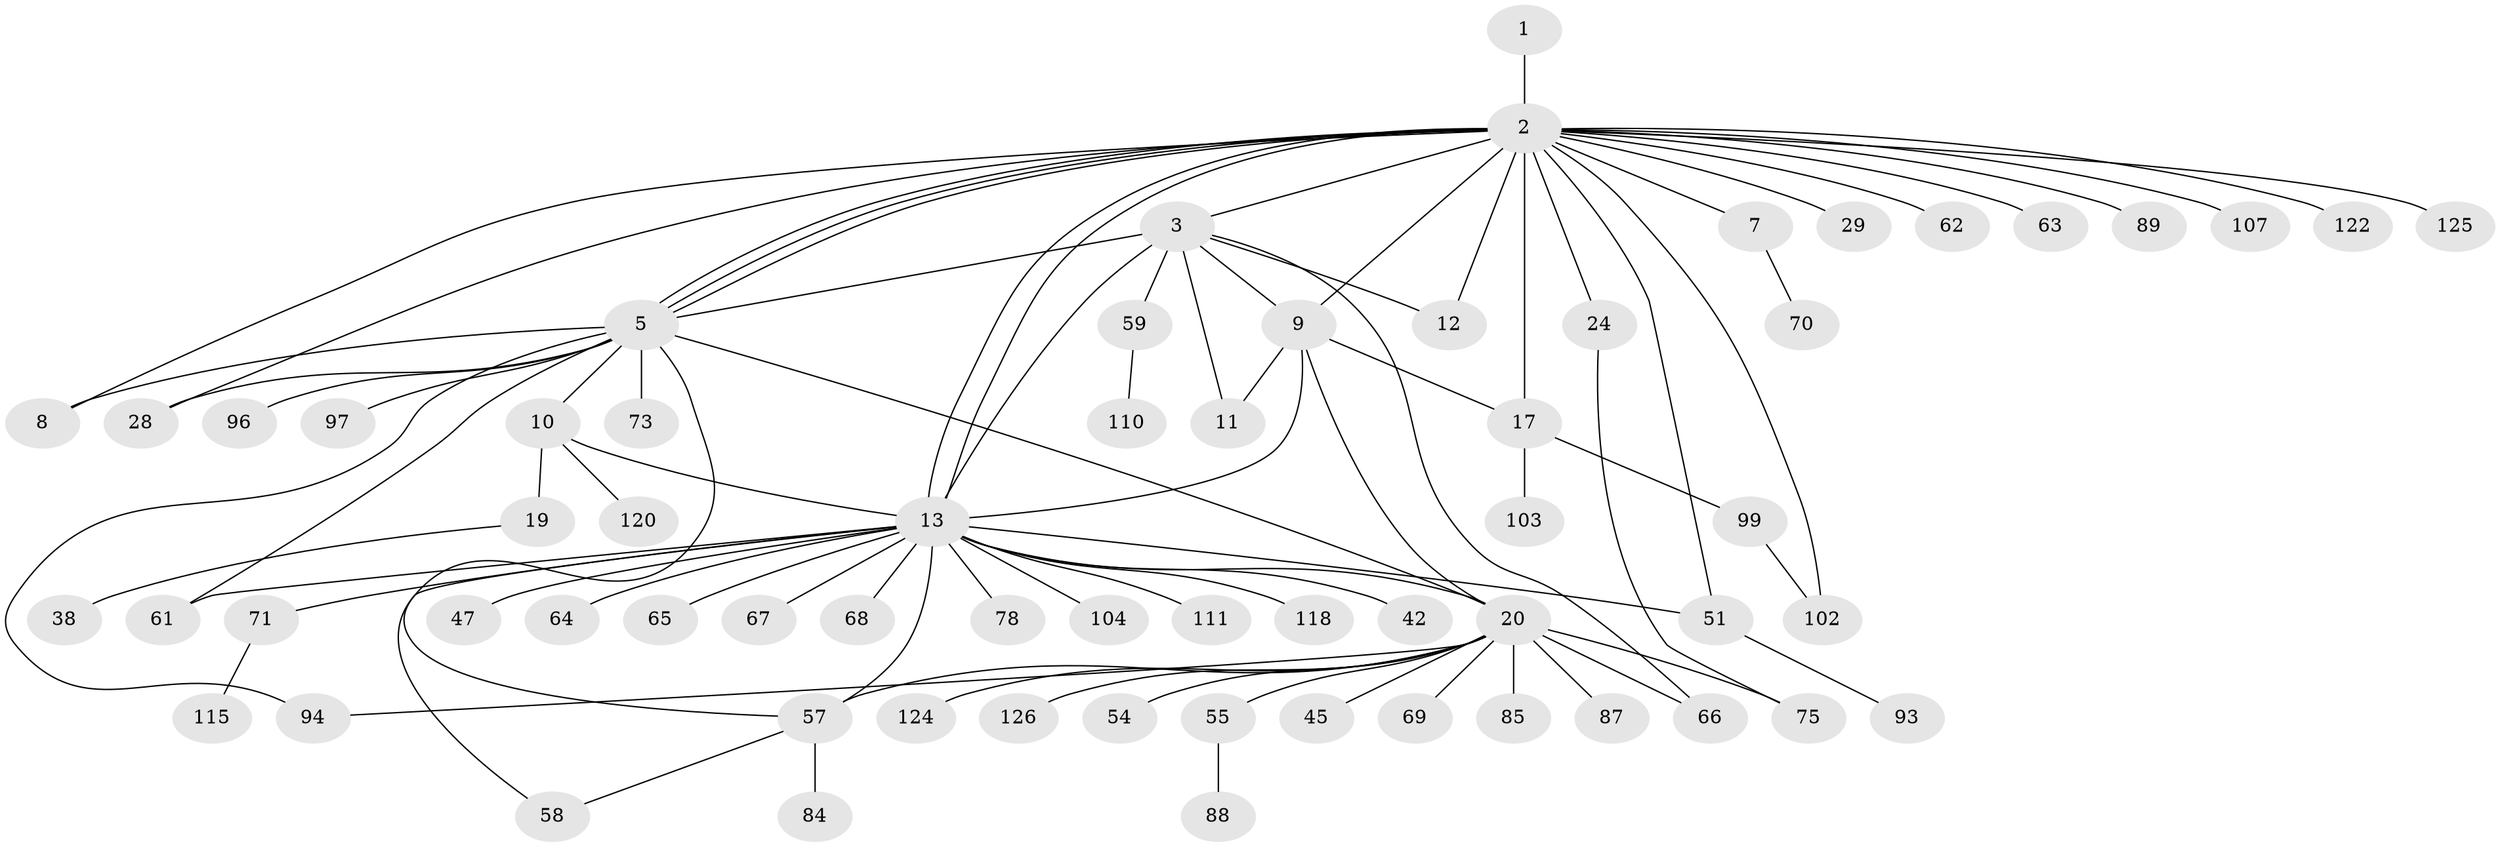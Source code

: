 // original degree distribution, {1: 0.4883720930232558, 26: 0.007751937984496124, 11: 0.007751937984496124, 6: 0.015503875968992248, 12: 0.015503875968992248, 2: 0.2558139534883721, 9: 0.007751937984496124, 3: 0.09302325581395349, 15: 0.007751937984496124, 13: 0.007751937984496124, 7: 0.007751937984496124, 4: 0.06976744186046512, 5: 0.015503875968992248}
// Generated by graph-tools (version 1.1) at 2025/14/03/09/25 04:14:31]
// undirected, 64 vertices, 87 edges
graph export_dot {
graph [start="1"]
  node [color=gray90,style=filled];
  1;
  2 [super="+26+92"];
  3 [super="+41+74+109+4"];
  5 [super="+48+25+105+34+18"];
  7;
  8;
  9 [super="+81+129+72+95"];
  10 [super="+60"];
  11;
  12 [super="+80"];
  13 [super="+32+86+98+15+23+90+14+16+44+27"];
  17 [super="+40"];
  19;
  20 [super="+82+35+31+39+119+76+112"];
  24;
  28;
  29;
  38;
  42;
  45;
  47;
  51 [super="+127"];
  54;
  55;
  57 [super="+106"];
  58;
  59;
  61;
  62;
  63;
  64 [super="+123"];
  65;
  66;
  67;
  68;
  69;
  70;
  71;
  73;
  75;
  78;
  84;
  85 [super="+117+100+101"];
  87;
  88 [super="+116"];
  89;
  93;
  94 [super="+114"];
  96;
  97;
  99;
  102;
  103;
  104;
  107;
  110;
  111;
  115;
  118;
  120 [super="+128"];
  122;
  124;
  125;
  126;
  1 -- 2;
  2 -- 3;
  2 -- 5;
  2 -- 5;
  2 -- 5;
  2 -- 7;
  2 -- 8;
  2 -- 9;
  2 -- 12;
  2 -- 13 [weight=2];
  2 -- 13;
  2 -- 17;
  2 -- 24;
  2 -- 28;
  2 -- 29;
  2 -- 51;
  2 -- 62;
  2 -- 63;
  2 -- 89;
  2 -- 102;
  2 -- 107;
  2 -- 122;
  2 -- 125;
  3 -- 5 [weight=2];
  3 -- 9;
  3 -- 11;
  3 -- 59;
  3 -- 66;
  3 -- 13 [weight=2];
  3 -- 12;
  5 -- 10;
  5 -- 61;
  5 -- 8;
  5 -- 20;
  5 -- 94;
  5 -- 96;
  5 -- 97;
  5 -- 73;
  5 -- 28;
  5 -- 57;
  7 -- 70;
  9 -- 20;
  9 -- 13 [weight=3];
  9 -- 11;
  9 -- 17;
  10 -- 19;
  10 -- 120;
  10 -- 13 [weight=2];
  13 -- 42;
  13 -- 57 [weight=2];
  13 -- 118;
  13 -- 64;
  13 -- 65;
  13 -- 67;
  13 -- 78;
  13 -- 47;
  13 -- 111;
  13 -- 51;
  13 -- 20;
  13 -- 58;
  13 -- 61;
  13 -- 104;
  13 -- 68;
  13 -- 71;
  17 -- 99;
  17 -- 103;
  19 -- 38;
  20 -- 55;
  20 -- 75;
  20 -- 85 [weight=2];
  20 -- 126;
  20 -- 124;
  20 -- 45;
  20 -- 94;
  20 -- 66;
  20 -- 54;
  20 -- 57;
  20 -- 69;
  20 -- 87;
  24 -- 75;
  51 -- 93;
  55 -- 88;
  57 -- 58;
  57 -- 84;
  59 -- 110;
  71 -- 115;
  99 -- 102;
}
